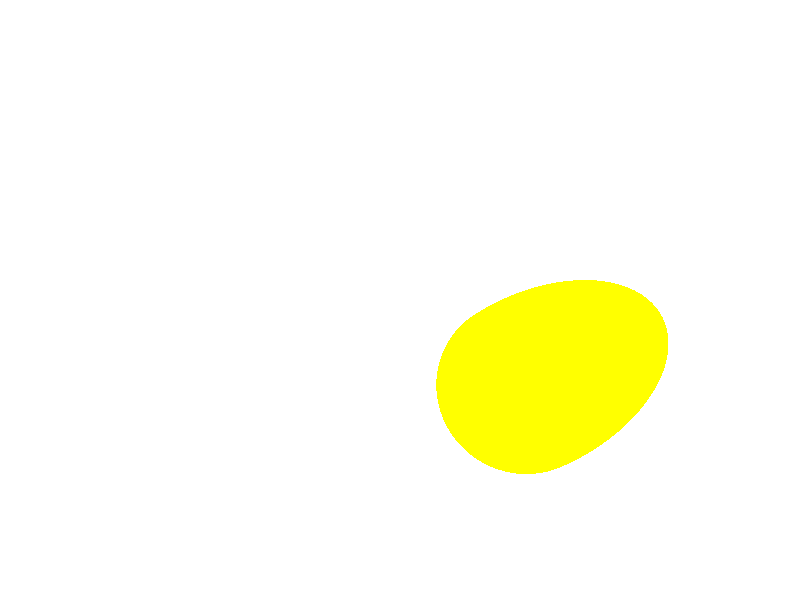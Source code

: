 #include "colors.inc"

//http://www.f-lohmueller.de/pov_tut/x_sam/sam_390e.htm

background {
  color White
}
camera {
  location <0, 3, -3>
  look_at  <0, 0,  0>
}

light_source {
  <-2, 3, 2>
  color White
}

#declare Egg_Tex = texture {
  pigment{color Yellow}
}

#declare Egg_upperpart =
  intersection{
    sphere{<0,0,0>,1 scale <1,1.75,1>}
    box{<-1,0,-1>,<1,1.75,1>}
  }

#declare Egg_lowerpart =
  intersection{
    sphere{<0,0,0>,1 scale<1,1,1>}
    box{<-1,-1,-1>,<1,0,1>}
  }

#declare Egg =
  union{ object{Egg_upperpart }
    object{Egg_lowerpart}
    texture{Egg_Tex}
  }

object { Egg scale .7 rotate <0,0,-45> translate <1,-1,0>}
//object { Egg scale .7 translate <1,-1,0>}